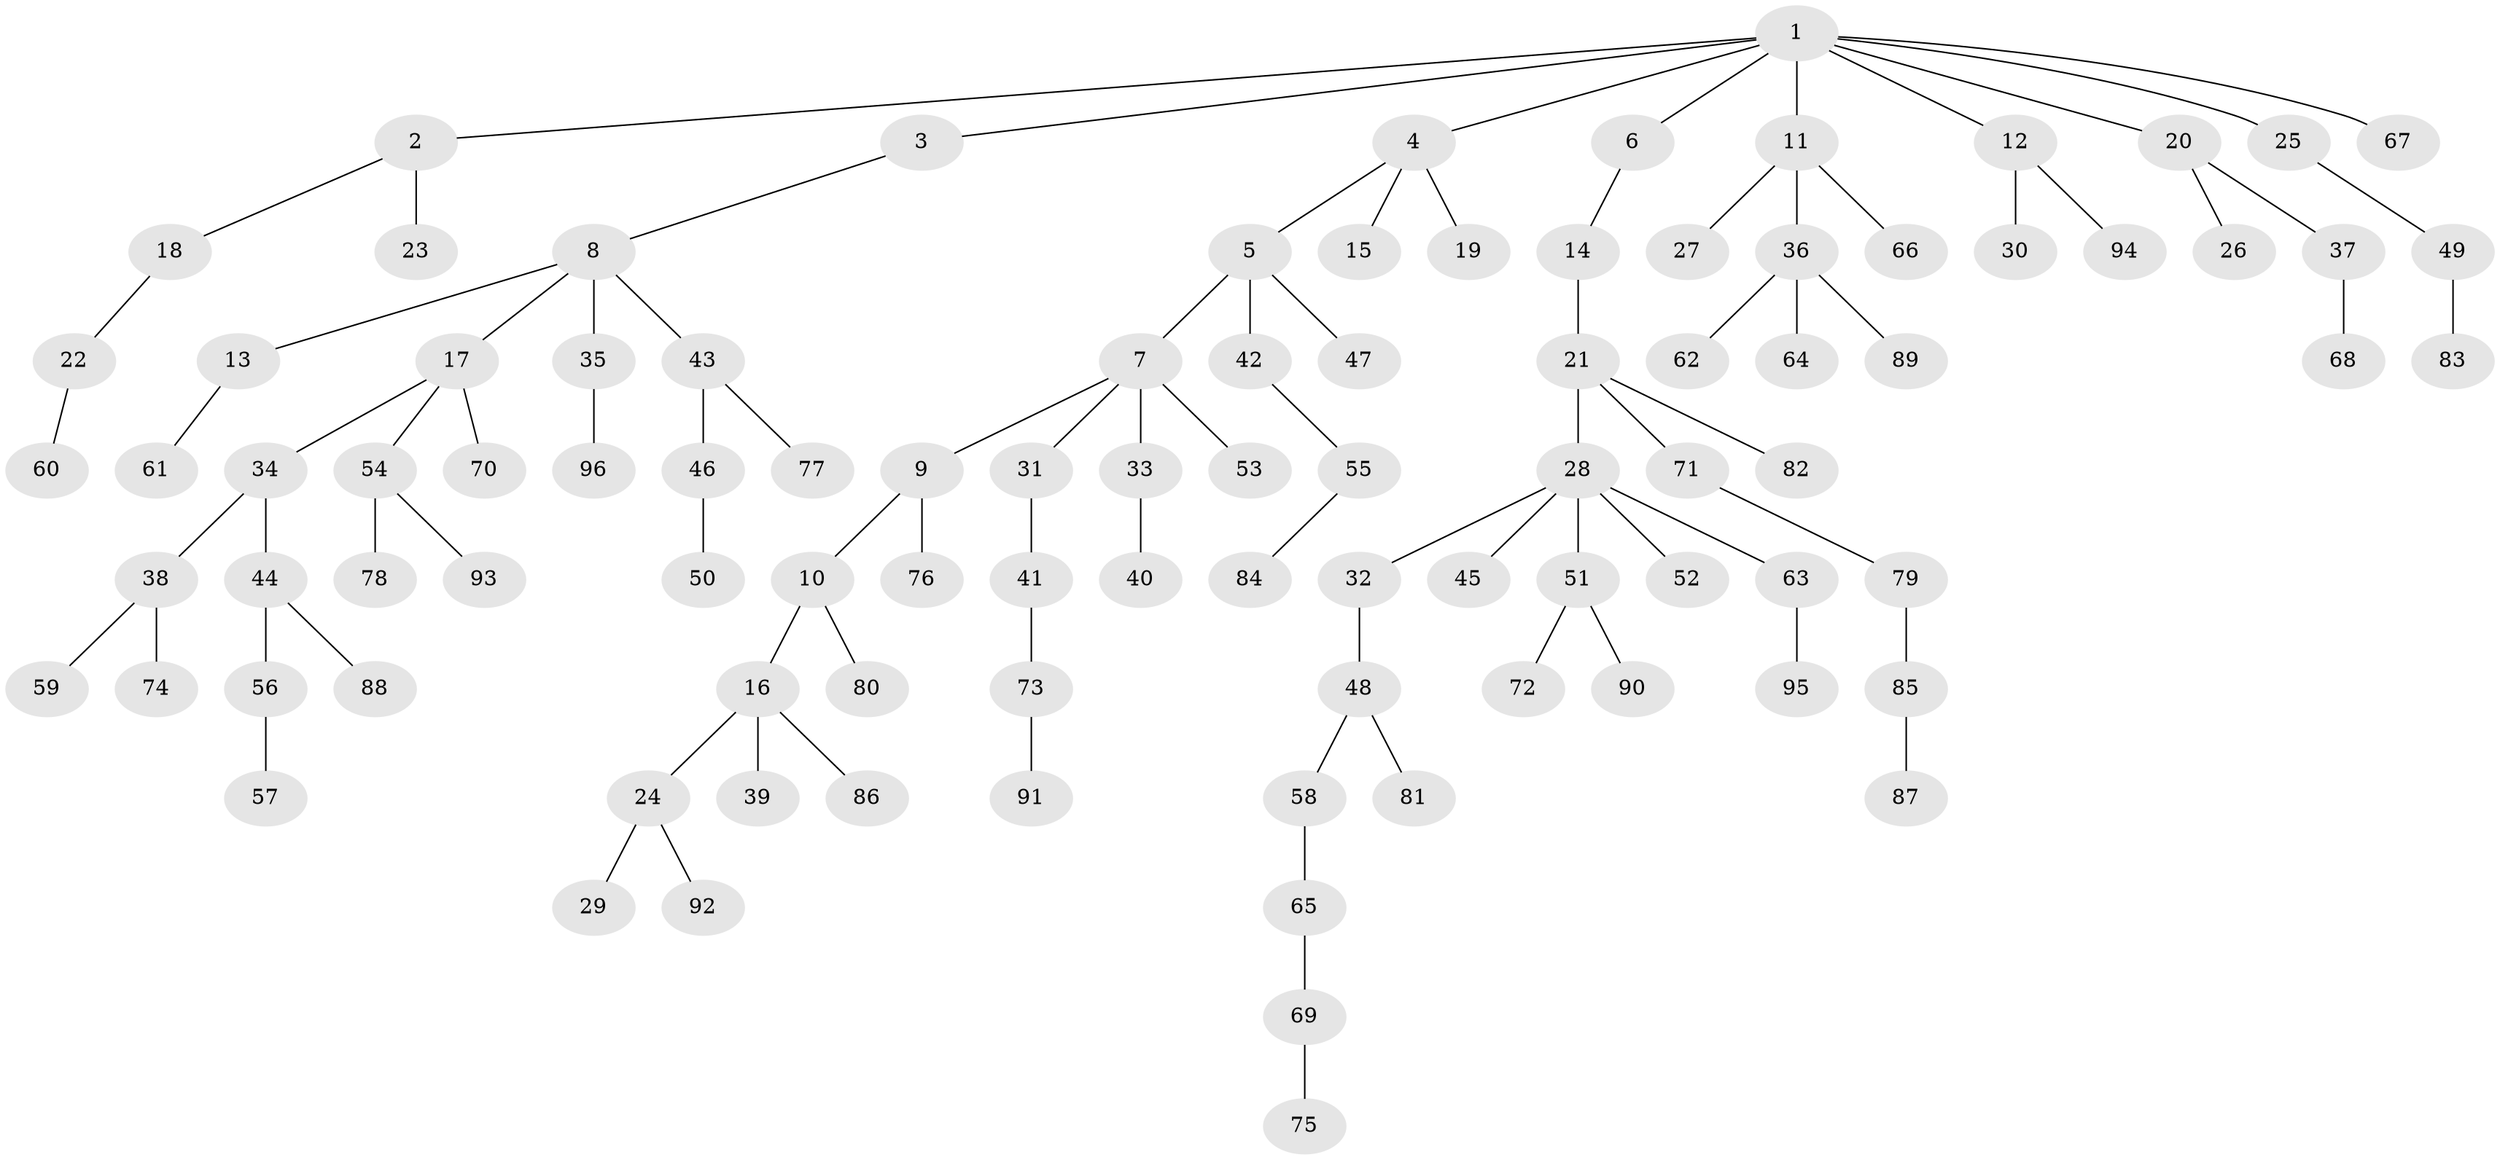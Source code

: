 // Generated by graph-tools (version 1.1) at 2025/02/03/09/25 03:02:26]
// undirected, 96 vertices, 95 edges
graph export_dot {
graph [start="1"]
  node [color=gray90,style=filled];
  1;
  2;
  3;
  4;
  5;
  6;
  7;
  8;
  9;
  10;
  11;
  12;
  13;
  14;
  15;
  16;
  17;
  18;
  19;
  20;
  21;
  22;
  23;
  24;
  25;
  26;
  27;
  28;
  29;
  30;
  31;
  32;
  33;
  34;
  35;
  36;
  37;
  38;
  39;
  40;
  41;
  42;
  43;
  44;
  45;
  46;
  47;
  48;
  49;
  50;
  51;
  52;
  53;
  54;
  55;
  56;
  57;
  58;
  59;
  60;
  61;
  62;
  63;
  64;
  65;
  66;
  67;
  68;
  69;
  70;
  71;
  72;
  73;
  74;
  75;
  76;
  77;
  78;
  79;
  80;
  81;
  82;
  83;
  84;
  85;
  86;
  87;
  88;
  89;
  90;
  91;
  92;
  93;
  94;
  95;
  96;
  1 -- 2;
  1 -- 3;
  1 -- 4;
  1 -- 6;
  1 -- 11;
  1 -- 12;
  1 -- 20;
  1 -- 25;
  1 -- 67;
  2 -- 18;
  2 -- 23;
  3 -- 8;
  4 -- 5;
  4 -- 15;
  4 -- 19;
  5 -- 7;
  5 -- 42;
  5 -- 47;
  6 -- 14;
  7 -- 9;
  7 -- 31;
  7 -- 33;
  7 -- 53;
  8 -- 13;
  8 -- 17;
  8 -- 35;
  8 -- 43;
  9 -- 10;
  9 -- 76;
  10 -- 16;
  10 -- 80;
  11 -- 27;
  11 -- 36;
  11 -- 66;
  12 -- 30;
  12 -- 94;
  13 -- 61;
  14 -- 21;
  16 -- 24;
  16 -- 39;
  16 -- 86;
  17 -- 34;
  17 -- 54;
  17 -- 70;
  18 -- 22;
  20 -- 26;
  20 -- 37;
  21 -- 28;
  21 -- 71;
  21 -- 82;
  22 -- 60;
  24 -- 29;
  24 -- 92;
  25 -- 49;
  28 -- 32;
  28 -- 45;
  28 -- 51;
  28 -- 52;
  28 -- 63;
  31 -- 41;
  32 -- 48;
  33 -- 40;
  34 -- 38;
  34 -- 44;
  35 -- 96;
  36 -- 62;
  36 -- 64;
  36 -- 89;
  37 -- 68;
  38 -- 59;
  38 -- 74;
  41 -- 73;
  42 -- 55;
  43 -- 46;
  43 -- 77;
  44 -- 56;
  44 -- 88;
  46 -- 50;
  48 -- 58;
  48 -- 81;
  49 -- 83;
  51 -- 72;
  51 -- 90;
  54 -- 78;
  54 -- 93;
  55 -- 84;
  56 -- 57;
  58 -- 65;
  63 -- 95;
  65 -- 69;
  69 -- 75;
  71 -- 79;
  73 -- 91;
  79 -- 85;
  85 -- 87;
}
